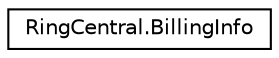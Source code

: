 digraph "Graphical Class Hierarchy"
{
 // LATEX_PDF_SIZE
  edge [fontname="Helvetica",fontsize="10",labelfontname="Helvetica",labelfontsize="10"];
  node [fontname="Helvetica",fontsize="10",shape=record];
  rankdir="LR";
  Node0 [label="RingCentral.BillingInfo",height=0.2,width=0.4,color="black", fillcolor="white", style="filled",URL="$classRingCentral_1_1BillingInfo.html",tooltip="Billing information related to the call. Returned for 'Detailed' view only"];
}
